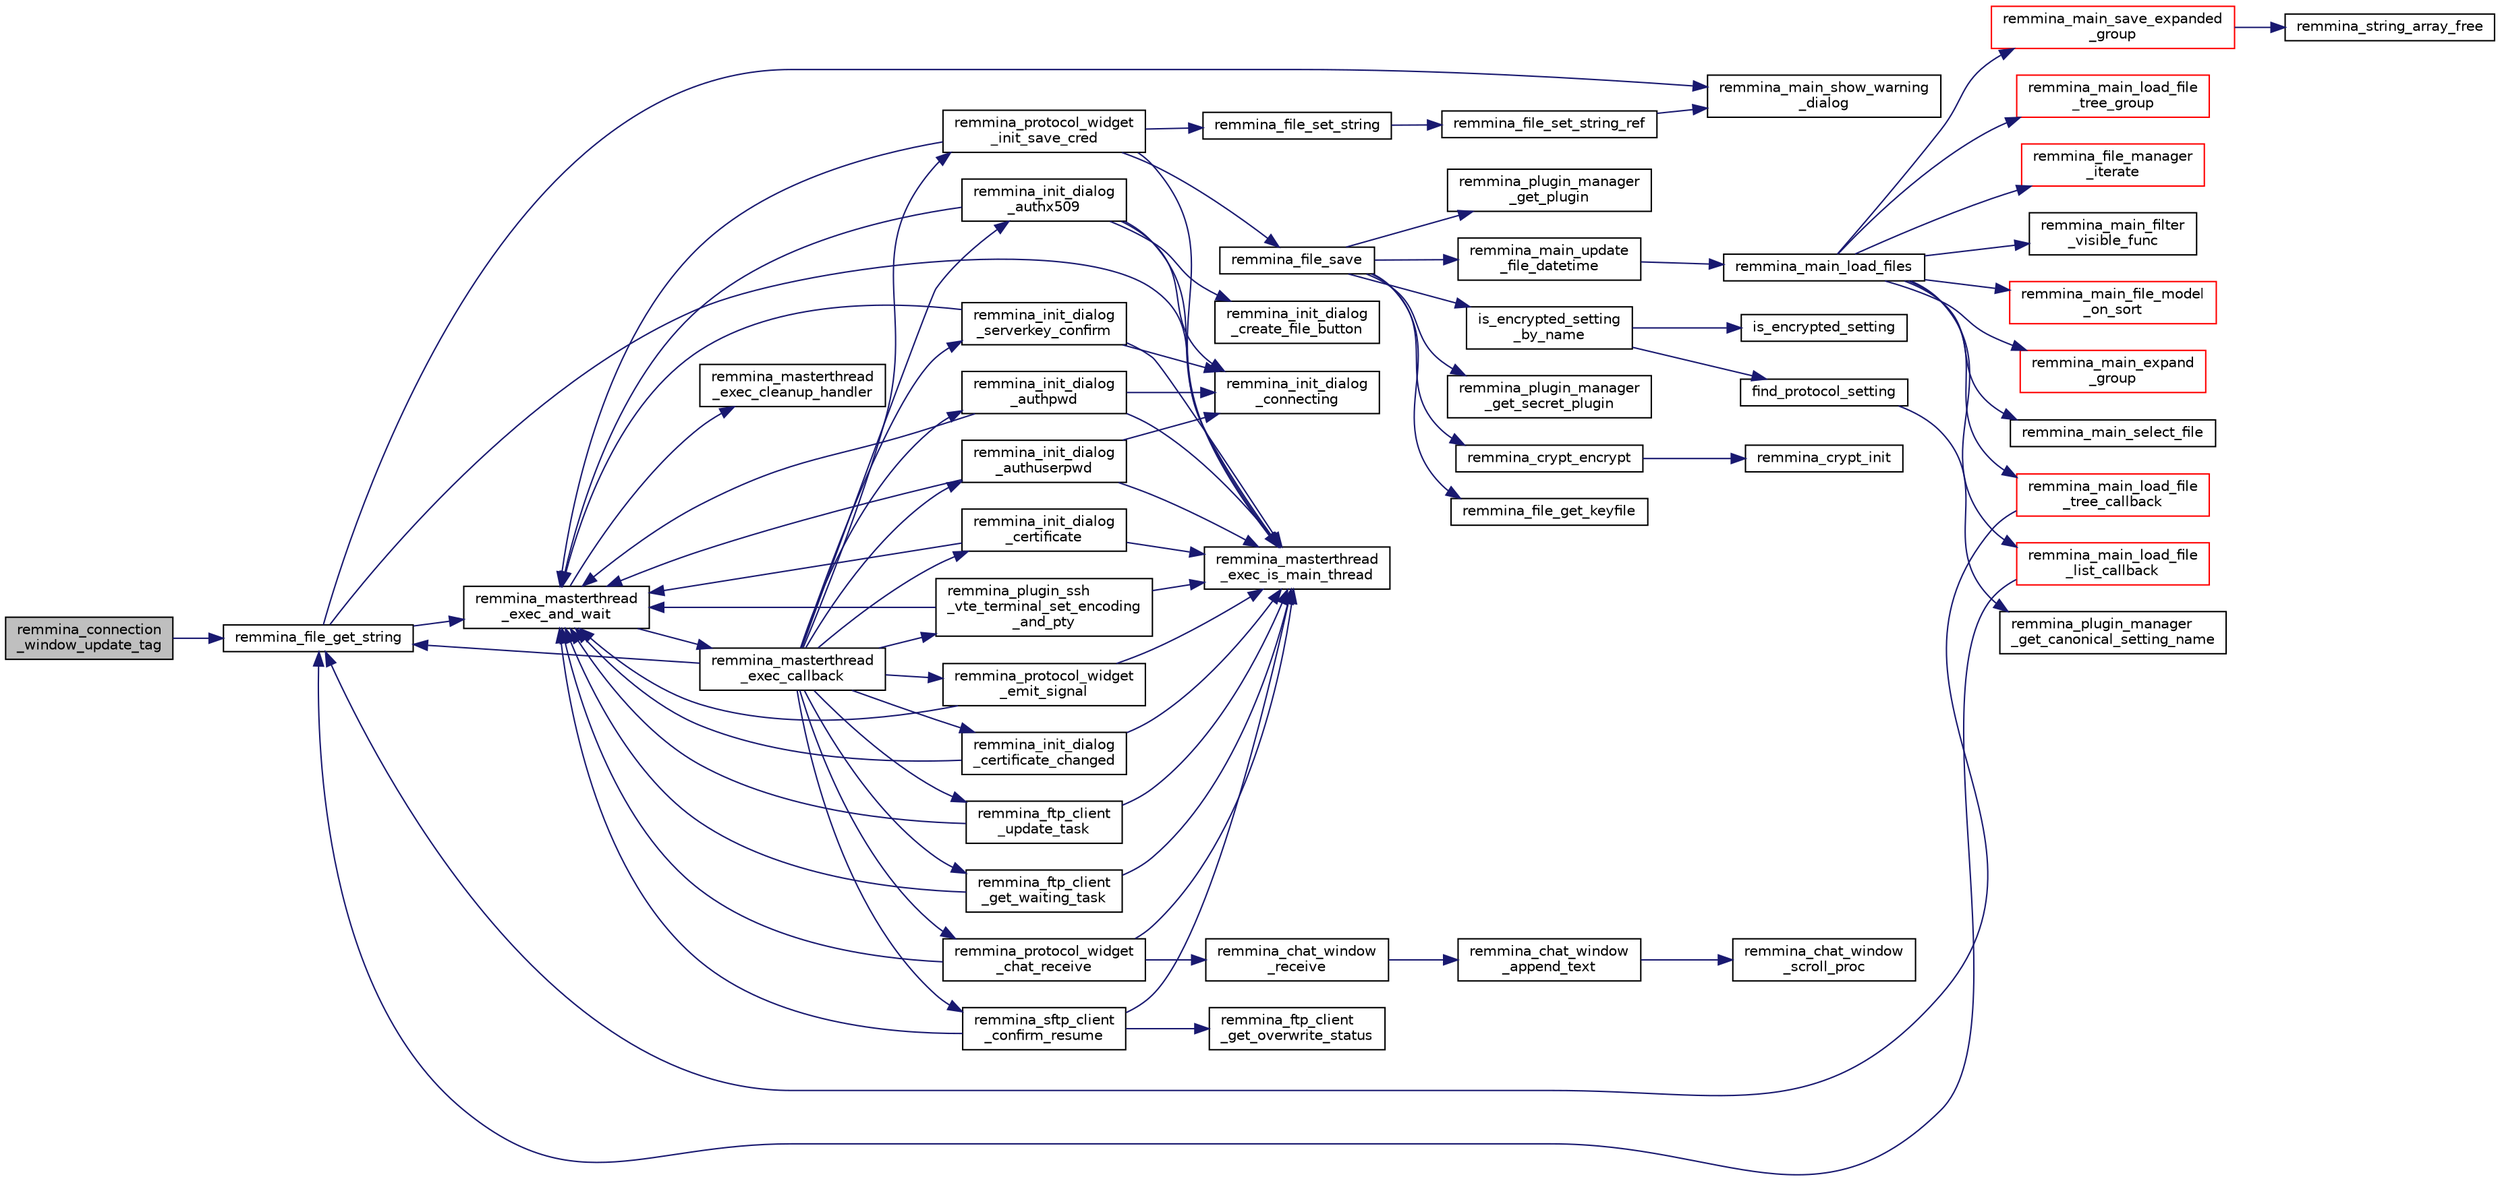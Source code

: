 digraph "remmina_connection_window_update_tag"
{
  edge [fontname="Helvetica",fontsize="10",labelfontname="Helvetica",labelfontsize="10"];
  node [fontname="Helvetica",fontsize="10",shape=record];
  rankdir="LR";
  Node16338 [label="remmina_connection\l_window_update_tag",height=0.2,width=0.4,color="black", fillcolor="grey75", style="filled", fontcolor="black"];
  Node16338 -> Node16339 [color="midnightblue",fontsize="10",style="solid",fontname="Helvetica"];
  Node16339 [label="remmina_file_get_string",height=0.2,width=0.4,color="black", fillcolor="white", style="filled",URL="$remmina__file_8c.html#a8eb1b213d9d08c6ad13683ce05f4355e"];
  Node16339 -> Node16340 [color="midnightblue",fontsize="10",style="solid",fontname="Helvetica"];
  Node16340 [label="remmina_masterthread\l_exec_is_main_thread",height=0.2,width=0.4,color="black", fillcolor="white", style="filled",URL="$remmina__masterthread__exec_8c.html#a3a52e863a3a3da6da6bb5d36c13b7ff4"];
  Node16339 -> Node16341 [color="midnightblue",fontsize="10",style="solid",fontname="Helvetica"];
  Node16341 [label="remmina_masterthread\l_exec_and_wait",height=0.2,width=0.4,color="black", fillcolor="white", style="filled",URL="$remmina__masterthread__exec_8c.html#a14628c2470cac50e87916a70ea05c97d"];
  Node16341 -> Node16342 [color="midnightblue",fontsize="10",style="solid",fontname="Helvetica"];
  Node16342 [label="remmina_masterthread\l_exec_cleanup_handler",height=0.2,width=0.4,color="black", fillcolor="white", style="filled",URL="$remmina__masterthread__exec_8c.html#a94985f15fd0d27c037824ee90b0ecd3c"];
  Node16341 -> Node16343 [color="midnightblue",fontsize="10",style="solid",fontname="Helvetica"];
  Node16343 [label="remmina_masterthread\l_exec_callback",height=0.2,width=0.4,color="black", fillcolor="white", style="filled",URL="$remmina__masterthread__exec_8c.html#ae5c4d736f1856249c255430e010a179f"];
  Node16343 -> Node16344 [color="midnightblue",fontsize="10",style="solid",fontname="Helvetica"];
  Node16344 [label="remmina_protocol_widget\l_init_save_cred",height=0.2,width=0.4,color="black", fillcolor="white", style="filled",URL="$remmina__protocol__widget_8c.html#a7ac09ee83afa8a1a60cadf56b0ec83a6"];
  Node16344 -> Node16340 [color="midnightblue",fontsize="10",style="solid",fontname="Helvetica"];
  Node16344 -> Node16341 [color="midnightblue",fontsize="10",style="solid",fontname="Helvetica"];
  Node16344 -> Node16345 [color="midnightblue",fontsize="10",style="solid",fontname="Helvetica"];
  Node16345 [label="remmina_file_set_string",height=0.2,width=0.4,color="black", fillcolor="white", style="filled",URL="$remmina__file_8c.html#a85ca1ca2d0bf9ef29e490c6f4527a954"];
  Node16345 -> Node16346 [color="midnightblue",fontsize="10",style="solid",fontname="Helvetica"];
  Node16346 [label="remmina_file_set_string_ref",height=0.2,width=0.4,color="black", fillcolor="white", style="filled",URL="$remmina__file_8c.html#a74951c1067a1a5e1341f5e1c1206dec6"];
  Node16346 -> Node16347 [color="midnightblue",fontsize="10",style="solid",fontname="Helvetica"];
  Node16347 [label="remmina_main_show_warning\l_dialog",height=0.2,width=0.4,color="black", fillcolor="white", style="filled",URL="$remmina__main_8c.html#ad99b9c0bf2fa8c166a8b4a09e06ffdf7"];
  Node16344 -> Node16348 [color="midnightblue",fontsize="10",style="solid",fontname="Helvetica"];
  Node16348 [label="remmina_file_save",height=0.2,width=0.4,color="black", fillcolor="white", style="filled",URL="$remmina__file_8c.html#a8c893a5deec9bc446bd89cc9973416c7"];
  Node16348 -> Node16349 [color="midnightblue",fontsize="10",style="solid",fontname="Helvetica"];
  Node16349 [label="remmina_file_get_keyfile",height=0.2,width=0.4,color="black", fillcolor="white", style="filled",URL="$remmina__file_8c.html#a89ec355adbf6e03ad16d7faf810af46f"];
  Node16348 -> Node16350 [color="midnightblue",fontsize="10",style="solid",fontname="Helvetica"];
  Node16350 [label="remmina_plugin_manager\l_get_plugin",height=0.2,width=0.4,color="black", fillcolor="white", style="filled",URL="$remmina__plugin__manager_8c.html#a3872c8656a8a3d5147bcc603471c1932"];
  Node16348 -> Node16351 [color="midnightblue",fontsize="10",style="solid",fontname="Helvetica"];
  Node16351 [label="remmina_plugin_manager\l_get_secret_plugin",height=0.2,width=0.4,color="black", fillcolor="white", style="filled",URL="$remmina__plugin__manager_8c.html#ad380a98f6624aa8c830015c8b428b7b4"];
  Node16348 -> Node16352 [color="midnightblue",fontsize="10",style="solid",fontname="Helvetica"];
  Node16352 [label="is_encrypted_setting\l_by_name",height=0.2,width=0.4,color="black", fillcolor="white", style="filled",URL="$remmina__file_8c.html#a72580559fa04082418a993fec4c77281"];
  Node16352 -> Node16353 [color="midnightblue",fontsize="10",style="solid",fontname="Helvetica"];
  Node16353 [label="find_protocol_setting",height=0.2,width=0.4,color="black", fillcolor="white", style="filled",URL="$remmina__file_8c.html#acc88ee6f5ba73bf9c3b05ab9368c952f"];
  Node16353 -> Node16354 [color="midnightblue",fontsize="10",style="solid",fontname="Helvetica"];
  Node16354 [label="remmina_plugin_manager\l_get_canonical_setting_name",height=0.2,width=0.4,color="black", fillcolor="white", style="filled",URL="$remmina__plugin__manager_8c.html#af60b8edfa50563ae4c7593efc3deed55"];
  Node16352 -> Node16355 [color="midnightblue",fontsize="10",style="solid",fontname="Helvetica"];
  Node16355 [label="is_encrypted_setting",height=0.2,width=0.4,color="black", fillcolor="white", style="filled",URL="$remmina__file_8c.html#a29920ae737817d3f6c673bacbbf11ca1"];
  Node16348 -> Node16356 [color="midnightblue",fontsize="10",style="solid",fontname="Helvetica"];
  Node16356 [label="remmina_crypt_encrypt",height=0.2,width=0.4,color="black", fillcolor="white", style="filled",URL="$remmina__crypt_8c.html#aa02cf0fed3eb68d6a89815c3ba3bf7b1"];
  Node16356 -> Node16357 [color="midnightblue",fontsize="10",style="solid",fontname="Helvetica"];
  Node16357 [label="remmina_crypt_init",height=0.2,width=0.4,color="black", fillcolor="white", style="filled",URL="$remmina__crypt_8c.html#ae097c169aefdd5d83a57fc1bde511171"];
  Node16348 -> Node16358 [color="midnightblue",fontsize="10",style="solid",fontname="Helvetica"];
  Node16358 [label="remmina_main_update\l_file_datetime",height=0.2,width=0.4,color="black", fillcolor="white", style="filled",URL="$remmina__main_8c.html#a5ae0372dafe41f96a09097c07d1b270a"];
  Node16358 -> Node16359 [color="midnightblue",fontsize="10",style="solid",fontname="Helvetica"];
  Node16359 [label="remmina_main_load_files",height=0.2,width=0.4,color="black", fillcolor="white", style="filled",URL="$remmina__main_8c.html#a3617295e74fa84edbd41dedc601402a7"];
  Node16359 -> Node16360 [color="midnightblue",fontsize="10",style="solid",fontname="Helvetica"];
  Node16360 [label="remmina_main_save_expanded\l_group",height=0.2,width=0.4,color="red", fillcolor="white", style="filled",URL="$remmina__main_8c.html#ad8744dc59ba8072ffdf557b6c94e9f40"];
  Node16360 -> Node16361 [color="midnightblue",fontsize="10",style="solid",fontname="Helvetica"];
  Node16361 [label="remmina_string_array_free",height=0.2,width=0.4,color="black", fillcolor="white", style="filled",URL="$remmina__string__array_8c.html#a8ab78913d299df665a408a8a5ec51bbe"];
  Node16359 -> Node16365 [color="midnightblue",fontsize="10",style="solid",fontname="Helvetica"];
  Node16365 [label="remmina_main_load_file\l_tree_group",height=0.2,width=0.4,color="red", fillcolor="white", style="filled",URL="$remmina__main_8c.html#aa46e6b815c241d32a476a29053dbf296"];
  Node16359 -> Node16376 [color="midnightblue",fontsize="10",style="solid",fontname="Helvetica"];
  Node16376 [label="remmina_file_manager\l_iterate",height=0.2,width=0.4,color="red", fillcolor="white", style="filled",URL="$remmina__file__manager_8c.html#a55a717aafc046713380bd2c55f29165a"];
  Node16359 -> Node16377 [color="midnightblue",fontsize="10",style="solid",fontname="Helvetica"];
  Node16377 [label="remmina_main_load_file\l_tree_callback",height=0.2,width=0.4,color="red", fillcolor="white", style="filled",URL="$remmina__main_8c.html#ae32574ebe06b1a24f135af9379e663b4"];
  Node16377 -> Node16339 [color="midnightblue",fontsize="10",style="solid",fontname="Helvetica"];
  Node16359 -> Node16383 [color="midnightblue",fontsize="10",style="solid",fontname="Helvetica"];
  Node16383 [label="remmina_main_load_file\l_list_callback",height=0.2,width=0.4,color="red", fillcolor="white", style="filled",URL="$remmina__main_8c.html#a71f485dba1b11bf8cba129920767b5e6"];
  Node16383 -> Node16339 [color="midnightblue",fontsize="10",style="solid",fontname="Helvetica"];
  Node16359 -> Node16384 [color="midnightblue",fontsize="10",style="solid",fontname="Helvetica"];
  Node16384 [label="remmina_main_filter\l_visible_func",height=0.2,width=0.4,color="black", fillcolor="white", style="filled",URL="$remmina__main_8c.html#ab0d22f0e3571eb80886acb0c68005800"];
  Node16359 -> Node16385 [color="midnightblue",fontsize="10",style="solid",fontname="Helvetica"];
  Node16385 [label="remmina_main_file_model\l_on_sort",height=0.2,width=0.4,color="red", fillcolor="white", style="filled",URL="$remmina__main_8c.html#a71fbe206a9c2abb8f348ee598d7751b7"];
  Node16359 -> Node16387 [color="midnightblue",fontsize="10",style="solid",fontname="Helvetica"];
  Node16387 [label="remmina_main_expand\l_group",height=0.2,width=0.4,color="red", fillcolor="white", style="filled",URL="$remmina__main_8c.html#a4a4733c243f20c3ffc27105003f5e30e"];
  Node16359 -> Node16390 [color="midnightblue",fontsize="10",style="solid",fontname="Helvetica"];
  Node16390 [label="remmina_main_select_file",height=0.2,width=0.4,color="black", fillcolor="white", style="filled",URL="$remmina__main_8c.html#aa20963aed43242994c88d5a97a546355"];
  Node16343 -> Node16391 [color="midnightblue",fontsize="10",style="solid",fontname="Helvetica"];
  Node16391 [label="remmina_protocol_widget\l_chat_receive",height=0.2,width=0.4,color="black", fillcolor="white", style="filled",URL="$remmina__protocol__widget_8c.html#ae2522242b3f39ee84ee8cf75170de0c0"];
  Node16391 -> Node16340 [color="midnightblue",fontsize="10",style="solid",fontname="Helvetica"];
  Node16391 -> Node16341 [color="midnightblue",fontsize="10",style="solid",fontname="Helvetica"];
  Node16391 -> Node16392 [color="midnightblue",fontsize="10",style="solid",fontname="Helvetica"];
  Node16392 [label="remmina_chat_window\l_receive",height=0.2,width=0.4,color="black", fillcolor="white", style="filled",URL="$remmina__chat__window_8c.html#a45724aed5474dd741563ffbf89237022"];
  Node16392 -> Node16393 [color="midnightblue",fontsize="10",style="solid",fontname="Helvetica"];
  Node16393 [label="remmina_chat_window\l_append_text",height=0.2,width=0.4,color="black", fillcolor="white", style="filled",URL="$remmina__chat__window_8c.html#adfffc86df4856aabe2593de07742985f"];
  Node16393 -> Node16394 [color="midnightblue",fontsize="10",style="solid",fontname="Helvetica"];
  Node16394 [label="remmina_chat_window\l_scroll_proc",height=0.2,width=0.4,color="black", fillcolor="white", style="filled",URL="$remmina__chat__window_8c.html#a2a4bc3ded8ebf89c8f60d9b565fe2d70"];
  Node16343 -> Node16339 [color="midnightblue",fontsize="10",style="solid",fontname="Helvetica"];
  Node16343 -> Node16395 [color="midnightblue",fontsize="10",style="solid",fontname="Helvetica"];
  Node16395 [label="remmina_init_dialog\l_serverkey_confirm",height=0.2,width=0.4,color="black", fillcolor="white", style="filled",URL="$remmina__init__dialog_8c.html#a11fba22fe5f7f85985e01b499a52e534"];
  Node16395 -> Node16340 [color="midnightblue",fontsize="10",style="solid",fontname="Helvetica"];
  Node16395 -> Node16341 [color="midnightblue",fontsize="10",style="solid",fontname="Helvetica"];
  Node16395 -> Node16396 [color="midnightblue",fontsize="10",style="solid",fontname="Helvetica"];
  Node16396 [label="remmina_init_dialog\l_connecting",height=0.2,width=0.4,color="black", fillcolor="white", style="filled",URL="$remmina__init__dialog_8c.html#a7602c5b714e02a10506977dd983e7446"];
  Node16343 -> Node16397 [color="midnightblue",fontsize="10",style="solid",fontname="Helvetica"];
  Node16397 [label="remmina_init_dialog\l_authpwd",height=0.2,width=0.4,color="black", fillcolor="white", style="filled",URL="$remmina__init__dialog_8c.html#a755fc90b41b65cd6106915ab501433fa"];
  Node16397 -> Node16340 [color="midnightblue",fontsize="10",style="solid",fontname="Helvetica"];
  Node16397 -> Node16341 [color="midnightblue",fontsize="10",style="solid",fontname="Helvetica"];
  Node16397 -> Node16396 [color="midnightblue",fontsize="10",style="solid",fontname="Helvetica"];
  Node16343 -> Node16398 [color="midnightblue",fontsize="10",style="solid",fontname="Helvetica"];
  Node16398 [label="remmina_init_dialog\l_authuserpwd",height=0.2,width=0.4,color="black", fillcolor="white", style="filled",URL="$remmina__init__dialog_8c.html#ad941f2348cd1752fc9d58c263690726c"];
  Node16398 -> Node16340 [color="midnightblue",fontsize="10",style="solid",fontname="Helvetica"];
  Node16398 -> Node16341 [color="midnightblue",fontsize="10",style="solid",fontname="Helvetica"];
  Node16398 -> Node16396 [color="midnightblue",fontsize="10",style="solid",fontname="Helvetica"];
  Node16343 -> Node16399 [color="midnightblue",fontsize="10",style="solid",fontname="Helvetica"];
  Node16399 [label="remmina_init_dialog\l_certificate",height=0.2,width=0.4,color="black", fillcolor="white", style="filled",URL="$remmina__init__dialog_8c.html#abd47233840e1eefc1d511bc4e153b98b"];
  Node16399 -> Node16340 [color="midnightblue",fontsize="10",style="solid",fontname="Helvetica"];
  Node16399 -> Node16341 [color="midnightblue",fontsize="10",style="solid",fontname="Helvetica"];
  Node16343 -> Node16400 [color="midnightblue",fontsize="10",style="solid",fontname="Helvetica"];
  Node16400 [label="remmina_init_dialog\l_certificate_changed",height=0.2,width=0.4,color="black", fillcolor="white", style="filled",URL="$remmina__init__dialog_8c.html#a07e0824fe19e8169d076878aca502fc8"];
  Node16400 -> Node16340 [color="midnightblue",fontsize="10",style="solid",fontname="Helvetica"];
  Node16400 -> Node16341 [color="midnightblue",fontsize="10",style="solid",fontname="Helvetica"];
  Node16343 -> Node16401 [color="midnightblue",fontsize="10",style="solid",fontname="Helvetica"];
  Node16401 [label="remmina_init_dialog\l_authx509",height=0.2,width=0.4,color="black", fillcolor="white", style="filled",URL="$remmina__init__dialog_8c.html#a022dc4f1c87b00dac294837358394ddf"];
  Node16401 -> Node16340 [color="midnightblue",fontsize="10",style="solid",fontname="Helvetica"];
  Node16401 -> Node16341 [color="midnightblue",fontsize="10",style="solid",fontname="Helvetica"];
  Node16401 -> Node16402 [color="midnightblue",fontsize="10",style="solid",fontname="Helvetica"];
  Node16402 [label="remmina_init_dialog\l_create_file_button",height=0.2,width=0.4,color="black", fillcolor="white", style="filled",URL="$remmina__init__dialog_8c.html#ad583daf796f4a3c43dbcce49ebcf240f"];
  Node16401 -> Node16396 [color="midnightblue",fontsize="10",style="solid",fontname="Helvetica"];
  Node16343 -> Node16403 [color="midnightblue",fontsize="10",style="solid",fontname="Helvetica"];
  Node16403 [label="remmina_ftp_client\l_update_task",height=0.2,width=0.4,color="black", fillcolor="white", style="filled",URL="$remmina__ftp__client_8c.html#ad96358f40ab056c91f796ddda886a1dd"];
  Node16403 -> Node16340 [color="midnightblue",fontsize="10",style="solid",fontname="Helvetica"];
  Node16403 -> Node16341 [color="midnightblue",fontsize="10",style="solid",fontname="Helvetica"];
  Node16343 -> Node16404 [color="midnightblue",fontsize="10",style="solid",fontname="Helvetica"];
  Node16404 [label="remmina_ftp_client\l_get_waiting_task",height=0.2,width=0.4,color="black", fillcolor="white", style="filled",URL="$remmina__ftp__client_8c.html#a33e4993b60c36eae89a6a0a943d28141"];
  Node16404 -> Node16340 [color="midnightblue",fontsize="10",style="solid",fontname="Helvetica"];
  Node16404 -> Node16341 [color="midnightblue",fontsize="10",style="solid",fontname="Helvetica"];
  Node16343 -> Node16405 [color="midnightblue",fontsize="10",style="solid",fontname="Helvetica"];
  Node16405 [label="remmina_protocol_widget\l_emit_signal",height=0.2,width=0.4,color="black", fillcolor="white", style="filled",URL="$remmina__protocol__widget_8c.html#ac3e5a7f14aef4adb2e57d35e9c180b3b"];
  Node16405 -> Node16340 [color="midnightblue",fontsize="10",style="solid",fontname="Helvetica"];
  Node16405 -> Node16341 [color="midnightblue",fontsize="10",style="solid",fontname="Helvetica"];
  Node16343 -> Node16406 [color="midnightblue",fontsize="10",style="solid",fontname="Helvetica"];
  Node16406 [label="remmina_sftp_client\l_confirm_resume",height=0.2,width=0.4,color="black", fillcolor="white", style="filled",URL="$remmina__sftp__client_8c.html#a138904893cb9c7f6535b8dfc7ba17e33"];
  Node16406 -> Node16407 [color="midnightblue",fontsize="10",style="solid",fontname="Helvetica"];
  Node16407 [label="remmina_ftp_client\l_get_overwrite_status",height=0.2,width=0.4,color="black", fillcolor="white", style="filled",URL="$remmina__ftp__client_8c.html#a20d0575c04eb24553aeba7d0316e7a2e"];
  Node16406 -> Node16340 [color="midnightblue",fontsize="10",style="solid",fontname="Helvetica"];
  Node16406 -> Node16341 [color="midnightblue",fontsize="10",style="solid",fontname="Helvetica"];
  Node16343 -> Node16408 [color="midnightblue",fontsize="10",style="solid",fontname="Helvetica"];
  Node16408 [label="remmina_plugin_ssh\l_vte_terminal_set_encoding\l_and_pty",height=0.2,width=0.4,color="black", fillcolor="white", style="filled",URL="$remmina__ssh__plugin_8c.html#adc8e3776e67abca9ab913bc33172e4ce"];
  Node16408 -> Node16340 [color="midnightblue",fontsize="10",style="solid",fontname="Helvetica"];
  Node16408 -> Node16341 [color="midnightblue",fontsize="10",style="solid",fontname="Helvetica"];
  Node16339 -> Node16347 [color="midnightblue",fontsize="10",style="solid",fontname="Helvetica"];
}

